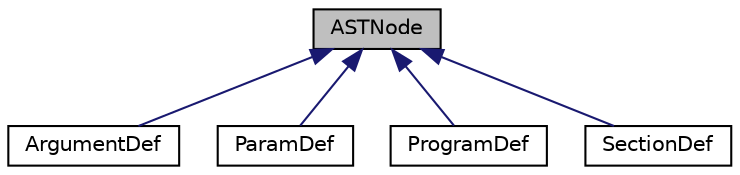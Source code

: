 digraph "ASTNode"
{
  edge [fontname="Helvetica",fontsize="10",labelfontname="Helvetica",labelfontsize="10"];
  node [fontname="Helvetica",fontsize="10",shape=record];
  Node0 [label="ASTNode",height=0.2,width=0.4,color="black", fillcolor="grey75", style="filled", fontcolor="black"];
  Node0 -> Node1 [dir="back",color="midnightblue",fontsize="10",style="solid",fontname="Helvetica"];
  Node1 [label="ArgumentDef",height=0.2,width=0.4,color="black", fillcolor="white", style="filled",URL="$classArgumentDef.html"];
  Node0 -> Node2 [dir="back",color="midnightblue",fontsize="10",style="solid",fontname="Helvetica"];
  Node2 [label="ParamDef",height=0.2,width=0.4,color="black", fillcolor="white", style="filled",URL="$classParamDef.html"];
  Node0 -> Node3 [dir="back",color="midnightblue",fontsize="10",style="solid",fontname="Helvetica"];
  Node3 [label="ProgramDef",height=0.2,width=0.4,color="black", fillcolor="white", style="filled",URL="$classProgramDef.html"];
  Node0 -> Node4 [dir="back",color="midnightblue",fontsize="10",style="solid",fontname="Helvetica"];
  Node4 [label="SectionDef",height=0.2,width=0.4,color="black", fillcolor="white", style="filled",URL="$classSectionDef.html"];
}
